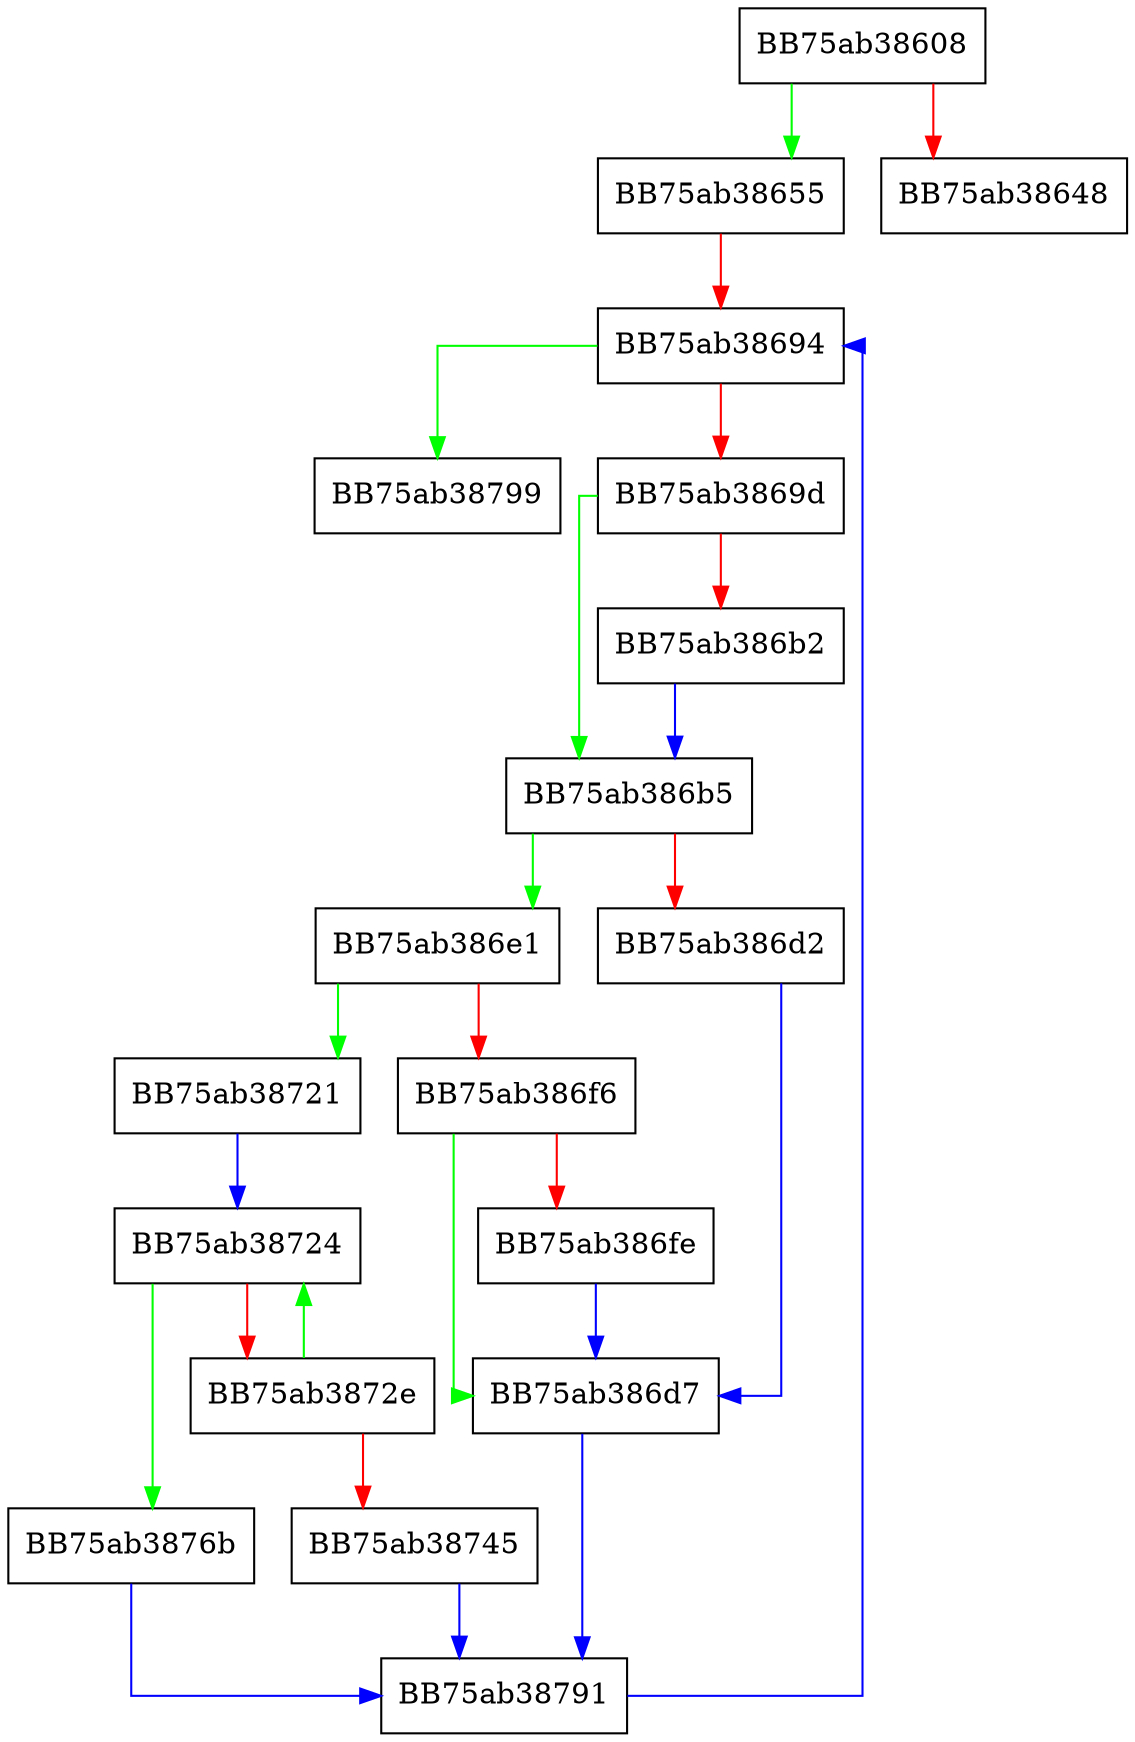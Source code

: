 digraph _Forced_rehash {
  node [shape="box"];
  graph [splines=ortho];
  BB75ab38608 -> BB75ab38655 [color="green"];
  BB75ab38608 -> BB75ab38648 [color="red"];
  BB75ab38655 -> BB75ab38694 [color="red"];
  BB75ab38694 -> BB75ab38799 [color="green"];
  BB75ab38694 -> BB75ab3869d [color="red"];
  BB75ab3869d -> BB75ab386b5 [color="green"];
  BB75ab3869d -> BB75ab386b2 [color="red"];
  BB75ab386b2 -> BB75ab386b5 [color="blue"];
  BB75ab386b5 -> BB75ab386e1 [color="green"];
  BB75ab386b5 -> BB75ab386d2 [color="red"];
  BB75ab386d2 -> BB75ab386d7 [color="blue"];
  BB75ab386d7 -> BB75ab38791 [color="blue"];
  BB75ab386e1 -> BB75ab38721 [color="green"];
  BB75ab386e1 -> BB75ab386f6 [color="red"];
  BB75ab386f6 -> BB75ab386d7 [color="green"];
  BB75ab386f6 -> BB75ab386fe [color="red"];
  BB75ab386fe -> BB75ab386d7 [color="blue"];
  BB75ab38721 -> BB75ab38724 [color="blue"];
  BB75ab38724 -> BB75ab3876b [color="green"];
  BB75ab38724 -> BB75ab3872e [color="red"];
  BB75ab3872e -> BB75ab38724 [color="green"];
  BB75ab3872e -> BB75ab38745 [color="red"];
  BB75ab38745 -> BB75ab38791 [color="blue"];
  BB75ab3876b -> BB75ab38791 [color="blue"];
  BB75ab38791 -> BB75ab38694 [color="blue"];
}